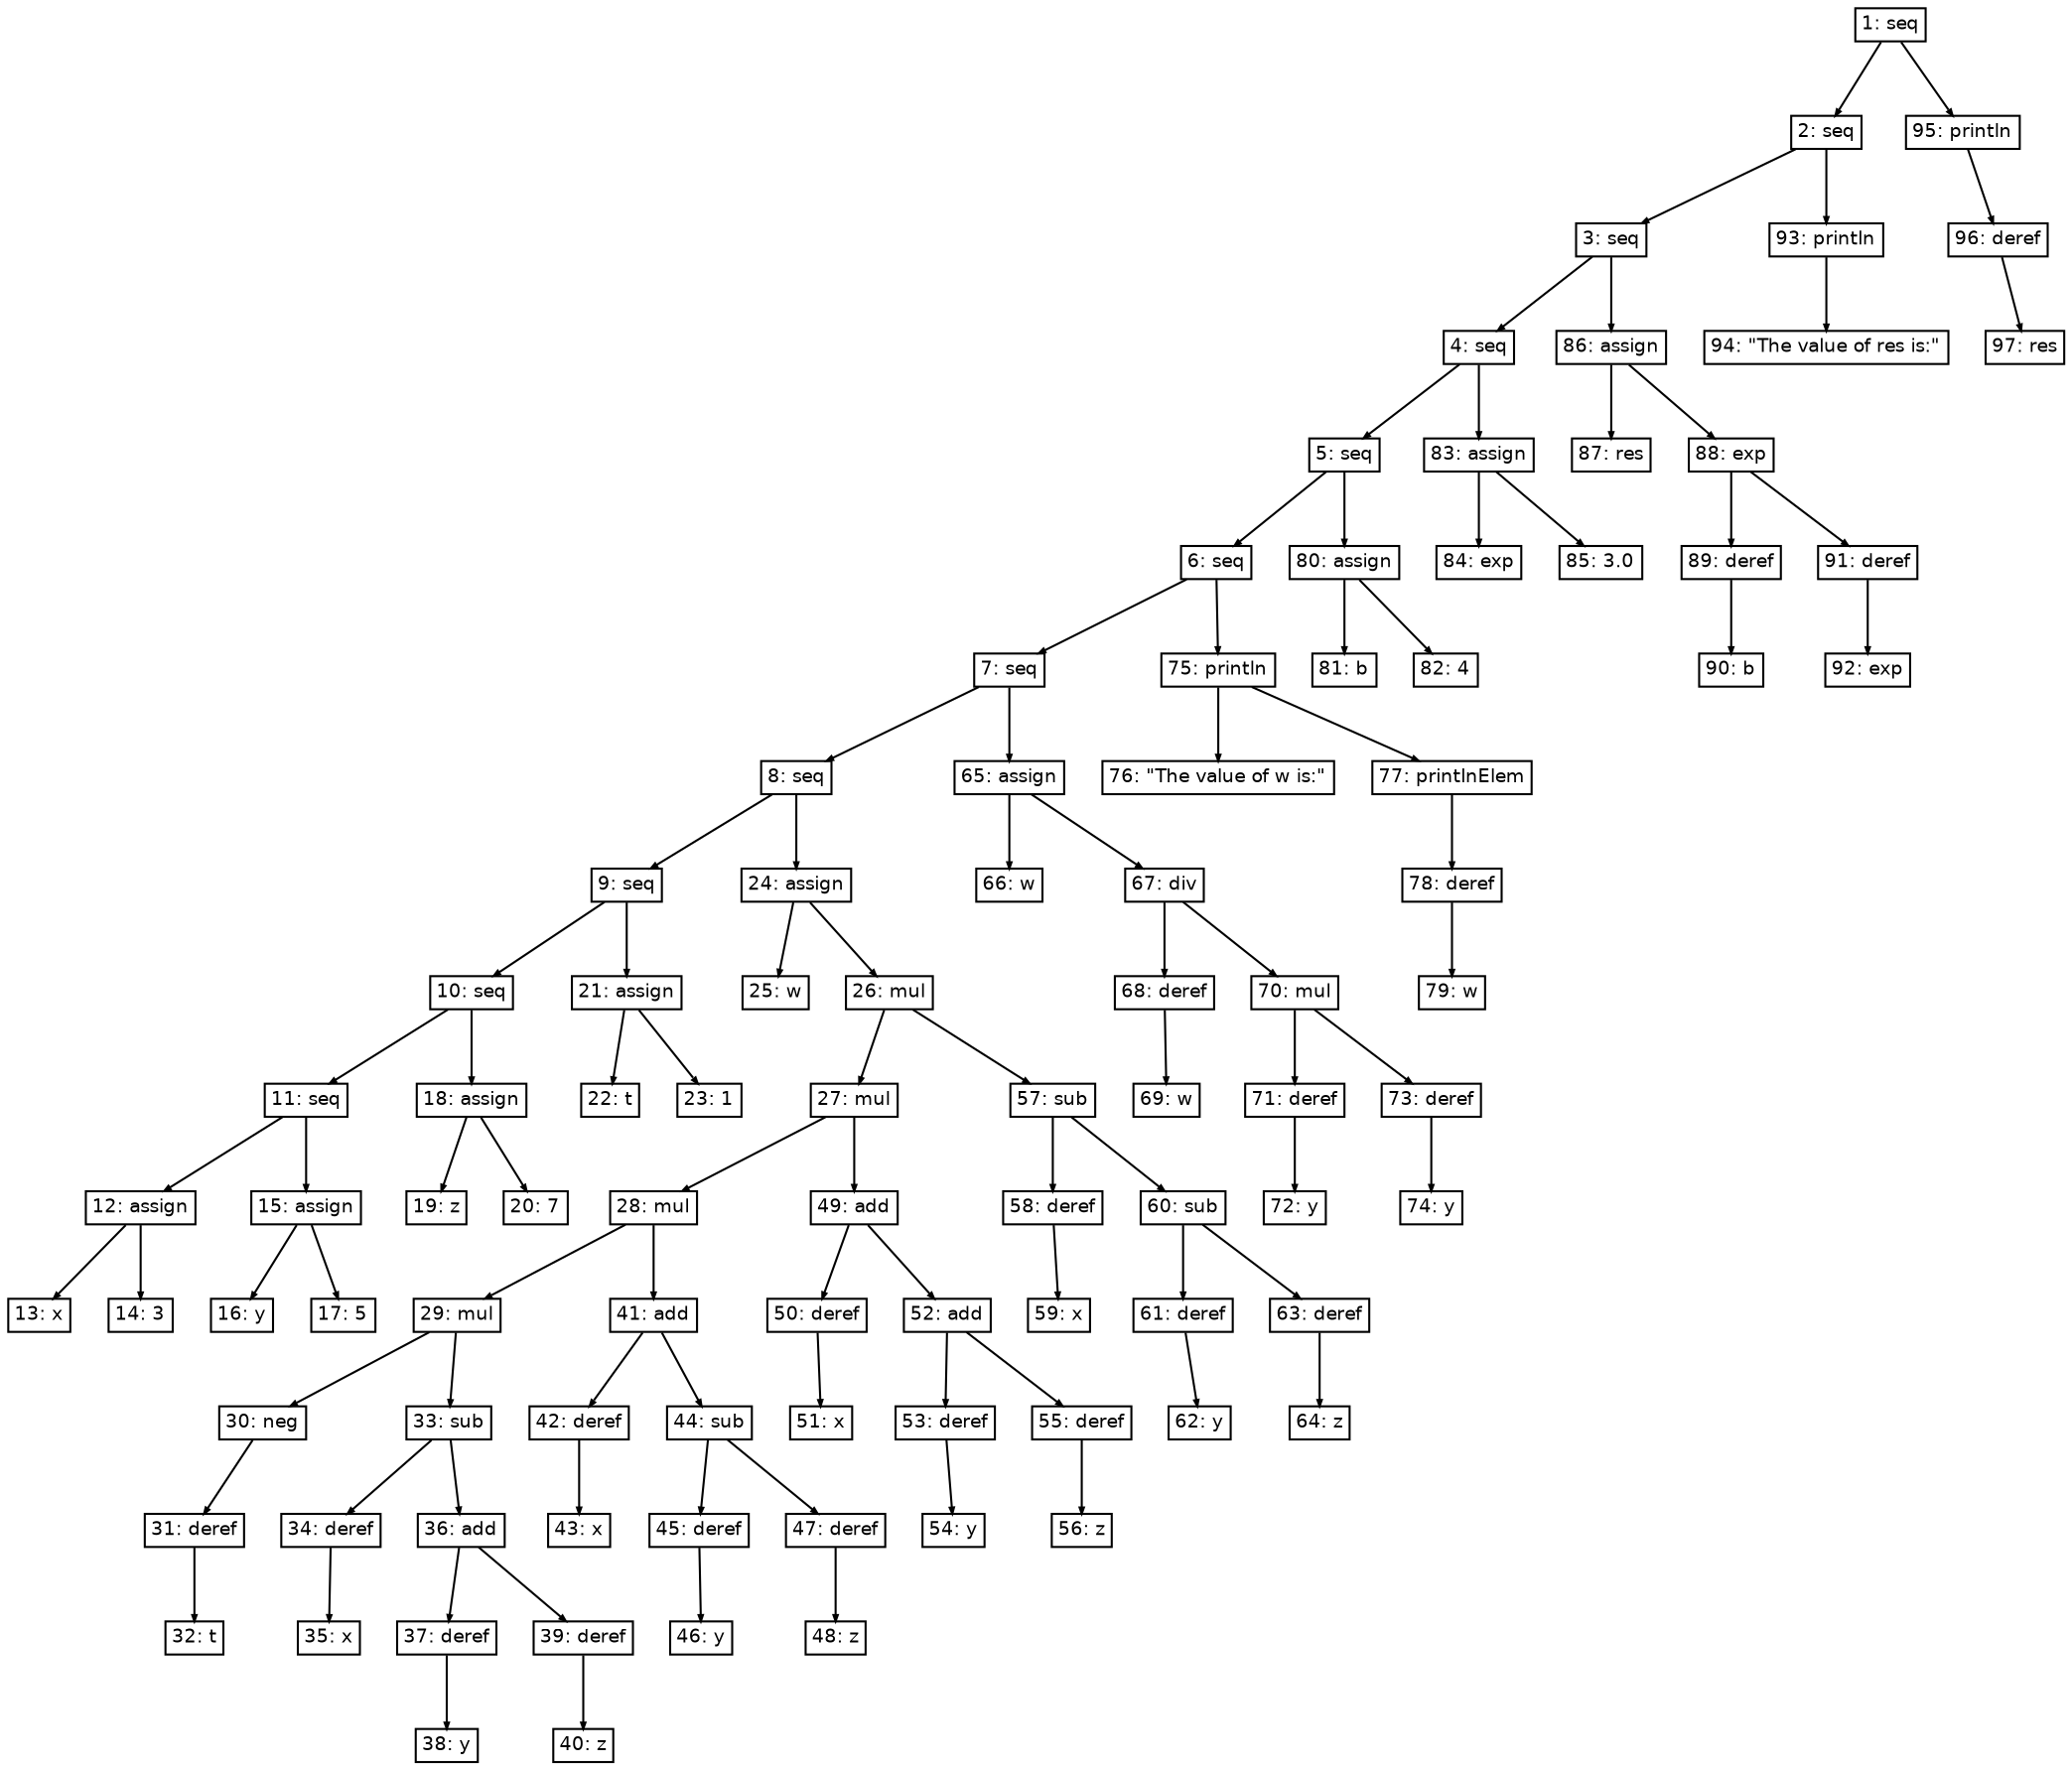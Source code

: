 digraph "RDT" {
node[fontname=Helvetica fontsize=9 shape=box height = 0 width = 0 margin= 0.04]
graph[ordering=out]
edge[arrowsize = 0.3]

"1"  [label="1: seq"]
"1"->"2"
"2"  [label="2: seq"]
"2"->"3"
"3"  [label="3: seq"]
"3"->"4"
"4"  [label="4: seq"]
"4"->"5"
"5"  [label="5: seq"]
"5"->"6"
"6"  [label="6: seq"]
"6"->"7"
"7"  [label="7: seq"]
"7"->"8"
"8"  [label="8: seq"]
"8"->"9"
"9"  [label="9: seq"]
"9"->"10"
"10"  [label="10: seq"]
"10"->"11"
"11"  [label="11: seq"]
"11"->"12"
"12"  [label="12: assign"]
"12"->"13"
"13"  [label="13: x"]
"12"->"14"
"14"  [label="14: 3"]
"11"->"15"
"15"  [label="15: assign"]
"15"->"16"
"16"  [label="16: y"]
"15"->"17"
"17"  [label="17: 5"]
"10"->"18"
"18"  [label="18: assign"]
"18"->"19"
"19"  [label="19: z"]
"18"->"20"
"20"  [label="20: 7"]
"9"->"21"
"21"  [label="21: assign"]
"21"->"22"
"22"  [label="22: t"]
"21"->"23"
"23"  [label="23: 1"]
"8"->"24"
"24"  [label="24: assign"]
"24"->"25"
"25"  [label="25: w"]
"24"->"26"
"26"  [label="26: mul"]
"26"->"27"
"27"  [label="27: mul"]
"27"->"28"
"28"  [label="28: mul"]
"28"->"29"
"29"  [label="29: mul"]
"29"->"30"
"30"  [label="30: neg"]
"30"->"31"
"31"  [label="31: deref"]
"31"->"32"
"32"  [label="32: t"]
"29"->"33"
"33"  [label="33: sub"]
"33"->"34"
"34"  [label="34: deref"]
"34"->"35"
"35"  [label="35: x"]
"33"->"36"
"36"  [label="36: add"]
"36"->"37"
"37"  [label="37: deref"]
"37"->"38"
"38"  [label="38: y"]
"36"->"39"
"39"  [label="39: deref"]
"39"->"40"
"40"  [label="40: z"]
"28"->"41"
"41"  [label="41: add"]
"41"->"42"
"42"  [label="42: deref"]
"42"->"43"
"43"  [label="43: x"]
"41"->"44"
"44"  [label="44: sub"]
"44"->"45"
"45"  [label="45: deref"]
"45"->"46"
"46"  [label="46: y"]
"44"->"47"
"47"  [label="47: deref"]
"47"->"48"
"48"  [label="48: z"]
"27"->"49"
"49"  [label="49: add"]
"49"->"50"
"50"  [label="50: deref"]
"50"->"51"
"51"  [label="51: x"]
"49"->"52"
"52"  [label="52: add"]
"52"->"53"
"53"  [label="53: deref"]
"53"->"54"
"54"  [label="54: y"]
"52"->"55"
"55"  [label="55: deref"]
"55"->"56"
"56"  [label="56: z"]
"26"->"57"
"57"  [label="57: sub"]
"57"->"58"
"58"  [label="58: deref"]
"58"->"59"
"59"  [label="59: x"]
"57"->"60"
"60"  [label="60: sub"]
"60"->"61"
"61"  [label="61: deref"]
"61"->"62"
"62"  [label="62: y"]
"60"->"63"
"63"  [label="63: deref"]
"63"->"64"
"64"  [label="64: z"]
"7"->"65"
"65"  [label="65: assign"]
"65"->"66"
"66"  [label="66: w"]
"65"->"67"
"67"  [label="67: div"]
"67"->"68"
"68"  [label="68: deref"]
"68"->"69"
"69"  [label="69: w"]
"67"->"70"
"70"  [label="70: mul"]
"70"->"71"
"71"  [label="71: deref"]
"71"->"72"
"72"  [label="72: y"]
"70"->"73"
"73"  [label="73: deref"]
"73"->"74"
"74"  [label="74: y"]
"6"->"75"
"75"  [label="75: println"]
"75"->"76"
"76"  [label="76: \"The value of w is:\""]
"75"->"77"
"77"  [label="77: printlnElem"]
"77"->"78"
"78"  [label="78: deref"]
"78"->"79"
"79"  [label="79: w"]
"5"->"80"
"80"  [label="80: assign"]
"80"->"81"
"81"  [label="81: b"]
"80"->"82"
"82"  [label="82: 4"]
"4"->"83"
"83"  [label="83: assign"]
"83"->"84"
"84"  [label="84: exp"]
"83"->"85"
"85"  [label="85: 3.0"]
"3"->"86"
"86"  [label="86: assign"]
"86"->"87"
"87"  [label="87: res"]
"86"->"88"
"88"  [label="88: exp"]
"88"->"89"
"89"  [label="89: deref"]
"89"->"90"
"90"  [label="90: b"]
"88"->"91"
"91"  [label="91: deref"]
"91"->"92"
"92"  [label="92: exp"]
"2"->"93"
"93"  [label="93: println"]
"93"->"94"
"94"  [label="94: \"The value of res is:\""]
"1"->"95"
"95"  [label="95: println"]
"95"->"96"
"96"  [label="96: deref"]
"96"->"97"
"97"  [label="97: res"]
}